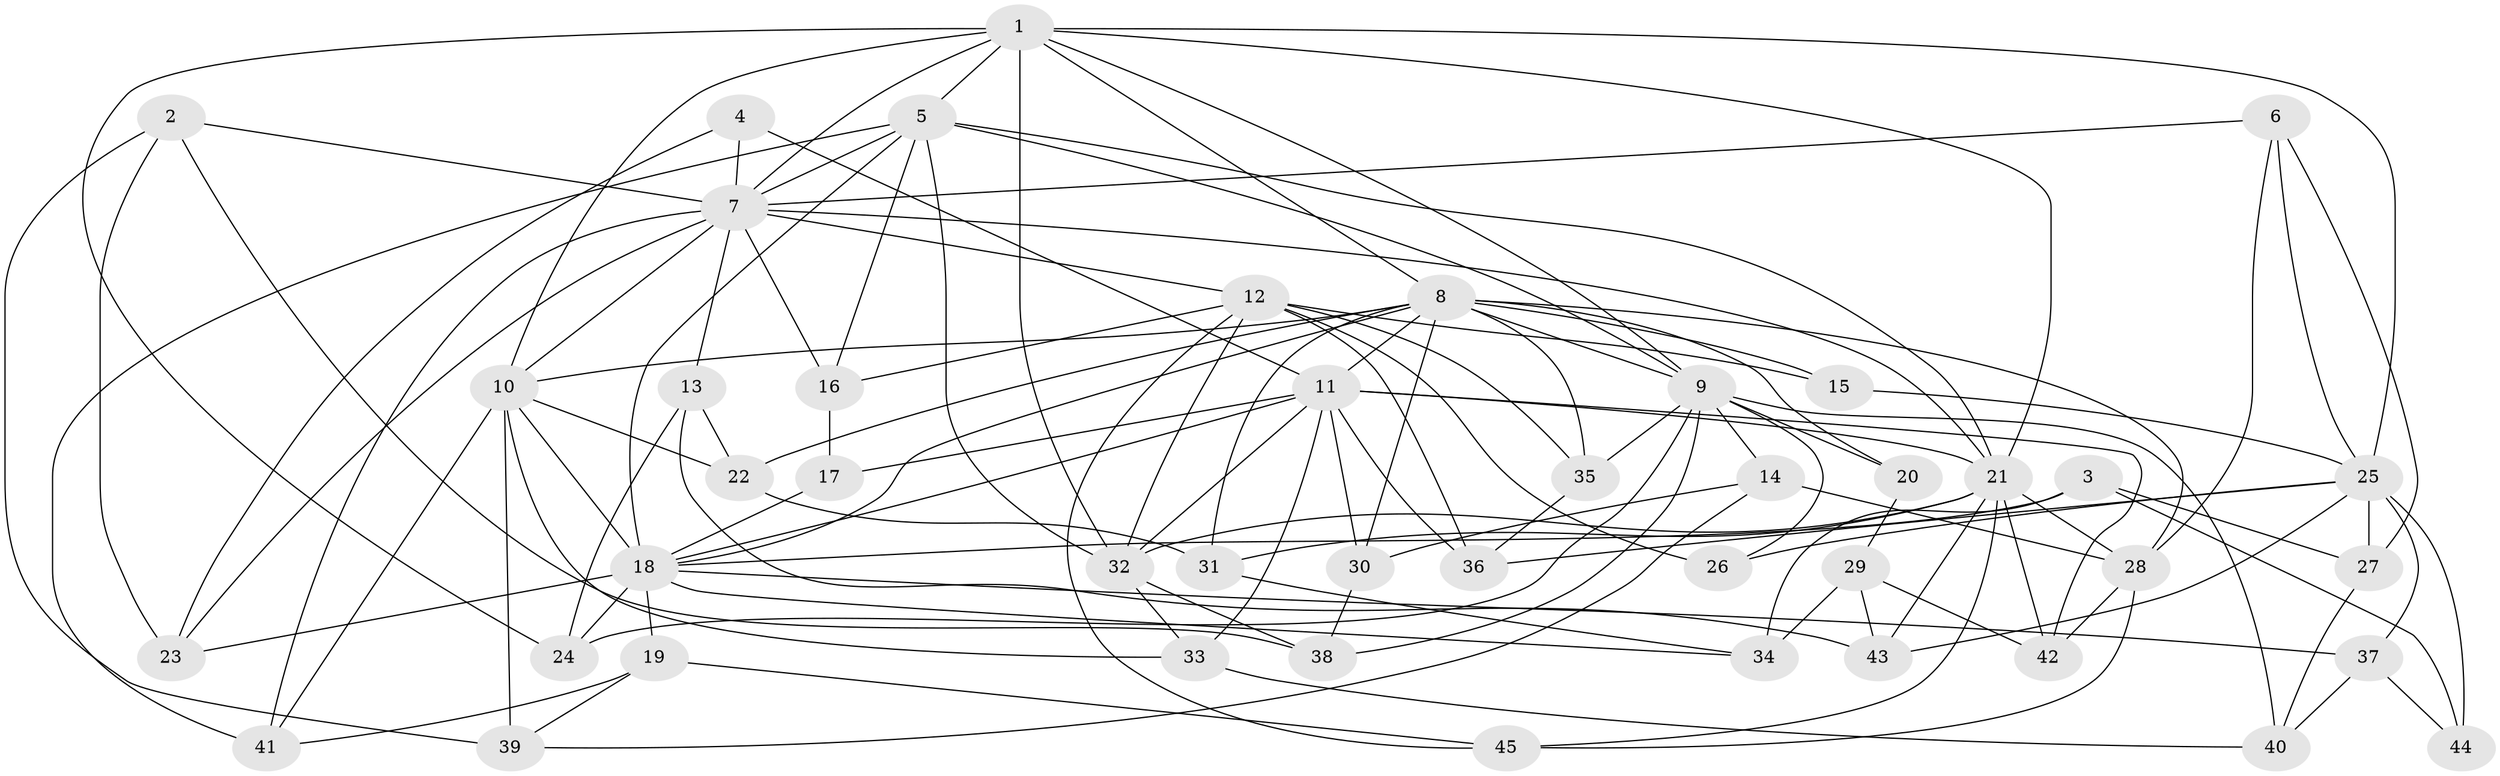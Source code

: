 // original degree distribution, {4: 1.0}
// Generated by graph-tools (version 1.1) at 2025/38/03/09/25 02:38:02]
// undirected, 45 vertices, 121 edges
graph export_dot {
graph [start="1"]
  node [color=gray90,style=filled];
  1;
  2;
  3;
  4;
  5;
  6;
  7;
  8;
  9;
  10;
  11;
  12;
  13;
  14;
  15;
  16;
  17;
  18;
  19;
  20;
  21;
  22;
  23;
  24;
  25;
  26;
  27;
  28;
  29;
  30;
  31;
  32;
  33;
  34;
  35;
  36;
  37;
  38;
  39;
  40;
  41;
  42;
  43;
  44;
  45;
  1 -- 5 [weight=1.0];
  1 -- 7 [weight=1.0];
  1 -- 8 [weight=1.0];
  1 -- 9 [weight=1.0];
  1 -- 10 [weight=2.0];
  1 -- 21 [weight=1.0];
  1 -- 24 [weight=1.0];
  1 -- 25 [weight=2.0];
  1 -- 32 [weight=2.0];
  2 -- 7 [weight=1.0];
  2 -- 23 [weight=1.0];
  2 -- 38 [weight=1.0];
  2 -- 39 [weight=1.0];
  3 -- 18 [weight=1.0];
  3 -- 27 [weight=1.0];
  3 -- 34 [weight=1.0];
  3 -- 44 [weight=1.0];
  4 -- 7 [weight=1.0];
  4 -- 11 [weight=2.0];
  4 -- 23 [weight=1.0];
  5 -- 7 [weight=1.0];
  5 -- 9 [weight=1.0];
  5 -- 16 [weight=1.0];
  5 -- 18 [weight=1.0];
  5 -- 21 [weight=1.0];
  5 -- 32 [weight=1.0];
  5 -- 41 [weight=1.0];
  6 -- 7 [weight=1.0];
  6 -- 25 [weight=1.0];
  6 -- 27 [weight=1.0];
  6 -- 28 [weight=1.0];
  7 -- 10 [weight=1.0];
  7 -- 12 [weight=1.0];
  7 -- 13 [weight=1.0];
  7 -- 16 [weight=1.0];
  7 -- 21 [weight=1.0];
  7 -- 23 [weight=1.0];
  7 -- 41 [weight=1.0];
  8 -- 9 [weight=1.0];
  8 -- 10 [weight=1.0];
  8 -- 11 [weight=1.0];
  8 -- 15 [weight=1.0];
  8 -- 18 [weight=1.0];
  8 -- 20 [weight=1.0];
  8 -- 22 [weight=1.0];
  8 -- 28 [weight=1.0];
  8 -- 30 [weight=1.0];
  8 -- 31 [weight=1.0];
  8 -- 35 [weight=1.0];
  9 -- 14 [weight=1.0];
  9 -- 20 [weight=2.0];
  9 -- 24 [weight=1.0];
  9 -- 26 [weight=2.0];
  9 -- 35 [weight=1.0];
  9 -- 38 [weight=1.0];
  9 -- 40 [weight=1.0];
  10 -- 18 [weight=2.0];
  10 -- 22 [weight=1.0];
  10 -- 33 [weight=1.0];
  10 -- 39 [weight=1.0];
  10 -- 41 [weight=1.0];
  11 -- 17 [weight=2.0];
  11 -- 18 [weight=1.0];
  11 -- 21 [weight=1.0];
  11 -- 30 [weight=1.0];
  11 -- 32 [weight=1.0];
  11 -- 33 [weight=1.0];
  11 -- 36 [weight=1.0];
  11 -- 42 [weight=1.0];
  12 -- 15 [weight=1.0];
  12 -- 16 [weight=1.0];
  12 -- 26 [weight=1.0];
  12 -- 32 [weight=1.0];
  12 -- 35 [weight=1.0];
  12 -- 36 [weight=1.0];
  12 -- 45 [weight=1.0];
  13 -- 22 [weight=1.0];
  13 -- 24 [weight=1.0];
  13 -- 43 [weight=1.0];
  14 -- 28 [weight=1.0];
  14 -- 30 [weight=1.0];
  14 -- 39 [weight=1.0];
  15 -- 25 [weight=2.0];
  16 -- 17 [weight=1.0];
  17 -- 18 [weight=1.0];
  18 -- 19 [weight=1.0];
  18 -- 23 [weight=1.0];
  18 -- 24 [weight=1.0];
  18 -- 34 [weight=1.0];
  18 -- 37 [weight=1.0];
  19 -- 39 [weight=1.0];
  19 -- 41 [weight=1.0];
  19 -- 45 [weight=1.0];
  20 -- 29 [weight=1.0];
  21 -- 28 [weight=3.0];
  21 -- 31 [weight=1.0];
  21 -- 32 [weight=1.0];
  21 -- 42 [weight=1.0];
  21 -- 43 [weight=1.0];
  21 -- 45 [weight=1.0];
  22 -- 31 [weight=1.0];
  25 -- 26 [weight=1.0];
  25 -- 27 [weight=1.0];
  25 -- 36 [weight=1.0];
  25 -- 37 [weight=1.0];
  25 -- 43 [weight=1.0];
  25 -- 44 [weight=2.0];
  27 -- 40 [weight=1.0];
  28 -- 42 [weight=1.0];
  28 -- 45 [weight=1.0];
  29 -- 34 [weight=1.0];
  29 -- 42 [weight=1.0];
  29 -- 43 [weight=1.0];
  30 -- 38 [weight=1.0];
  31 -- 34 [weight=1.0];
  32 -- 33 [weight=1.0];
  32 -- 38 [weight=1.0];
  33 -- 40 [weight=1.0];
  35 -- 36 [weight=1.0];
  37 -- 40 [weight=1.0];
  37 -- 44 [weight=1.0];
}
